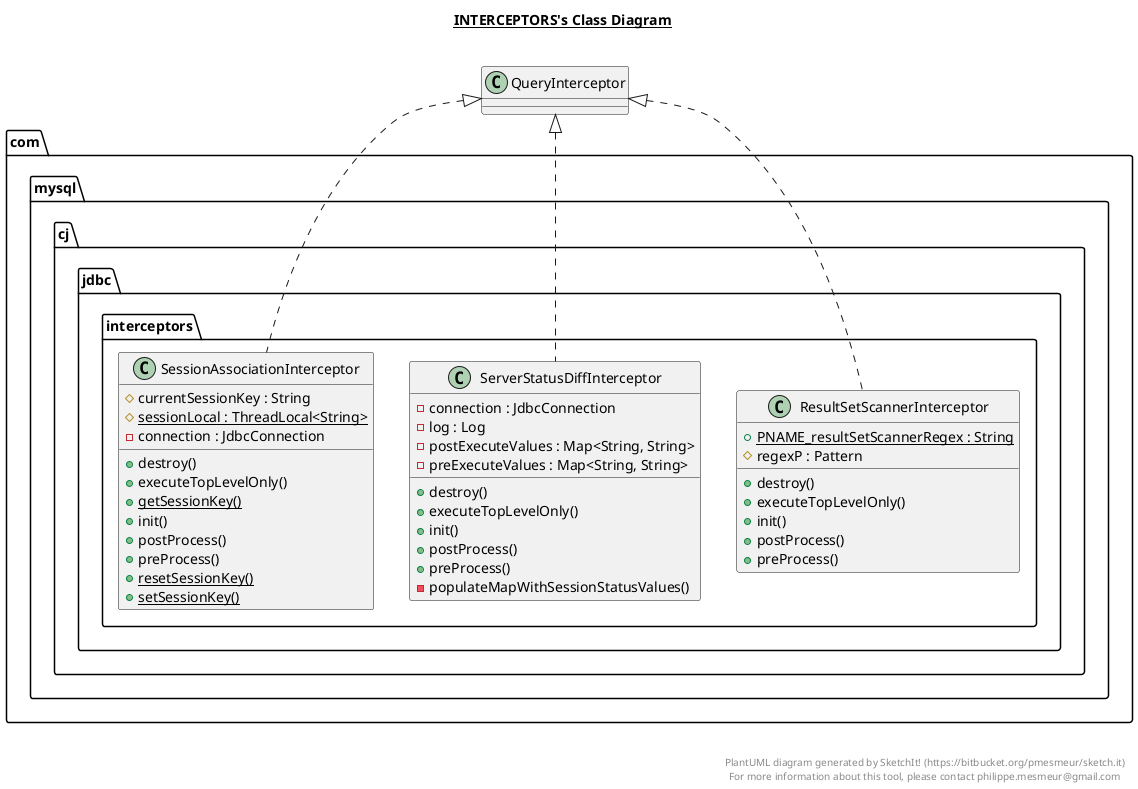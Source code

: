 @startuml

title __INTERCEPTORS's Class Diagram__\n

  namespace com.mysql.cj {
    namespace jdbc {
      namespace interceptors {
        class com.mysql.cj.jdbc.interceptors.ResultSetScannerInterceptor {
            {static} + PNAME_resultSetScannerRegex : String
            # regexP : Pattern
            + destroy()
            + executeTopLevelOnly()
            + init()
            + postProcess()
            + preProcess()
        }
      }
    }
  }
  

  namespace com.mysql.cj {
    namespace jdbc {
      namespace interceptors {
        class com.mysql.cj.jdbc.interceptors.ServerStatusDiffInterceptor {
            - connection : JdbcConnection
            - log : Log
            - postExecuteValues : Map<String, String>
            - preExecuteValues : Map<String, String>
            + destroy()
            + executeTopLevelOnly()
            + init()
            + postProcess()
            + preProcess()
            - populateMapWithSessionStatusValues()
        }
      }
    }
  }
  

  namespace com.mysql.cj {
    namespace jdbc {
      namespace interceptors {
        class com.mysql.cj.jdbc.interceptors.SessionAssociationInterceptor {
            # currentSessionKey : String
            {static} # sessionLocal : ThreadLocal<String>
            - connection : JdbcConnection
            + destroy()
            + executeTopLevelOnly()
            {static} + getSessionKey()
            + init()
            + postProcess()
            + preProcess()
            {static} + resetSessionKey()
            {static} + setSessionKey()
        }
      }
    }
  }
  

  com.mysql.cj.jdbc.interceptors.ResultSetScannerInterceptor .up.|> QueryInterceptor
  com.mysql.cj.jdbc.interceptors.ServerStatusDiffInterceptor .up.|> QueryInterceptor
  com.mysql.cj.jdbc.interceptors.SessionAssociationInterceptor .up.|> QueryInterceptor


right footer


PlantUML diagram generated by SketchIt! (https://bitbucket.org/pmesmeur/sketch.it)
For more information about this tool, please contact philippe.mesmeur@gmail.com
endfooter

@enduml

